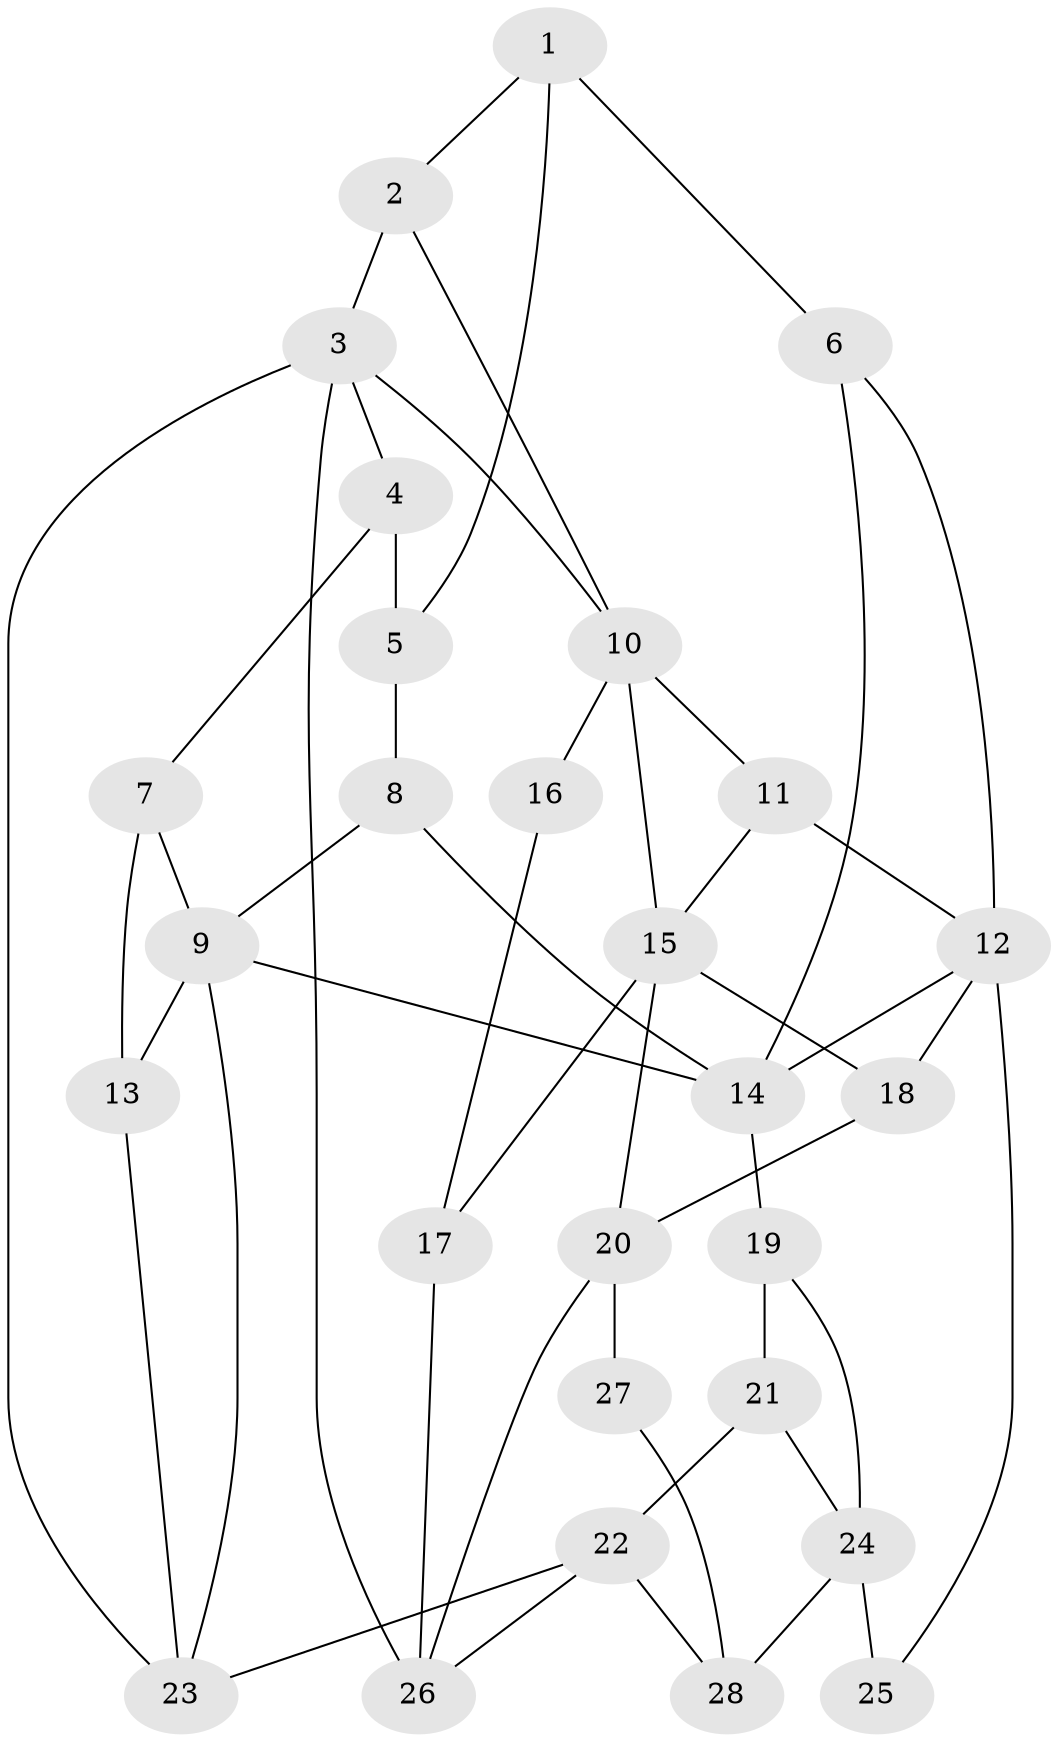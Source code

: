 // original degree distribution, {3: 0.029411764705882353, 4: 0.27941176470588236, 5: 0.4411764705882353, 6: 0.25}
// Generated by graph-tools (version 1.1) at 2025/54/03/04/25 22:54:41]
// undirected, 28 vertices, 49 edges
graph export_dot {
  node [color=gray90,style=filled];
  1;
  2;
  3;
  4;
  5;
  6;
  7;
  8;
  9;
  10;
  11;
  12;
  13;
  14;
  15;
  16;
  17;
  18;
  19;
  20;
  21;
  22;
  23;
  24;
  25;
  26;
  27;
  28;
  1 -- 2 [weight=1.0];
  1 -- 5 [weight=1.0];
  1 -- 6 [weight=2.0];
  2 -- 3 [weight=1.0];
  2 -- 10 [weight=1.0];
  3 -- 4 [weight=2.0];
  3 -- 10 [weight=1.0];
  3 -- 23 [weight=2.0];
  3 -- 26 [weight=2.0];
  4 -- 5 [weight=1.0];
  4 -- 7 [weight=1.0];
  5 -- 8 [weight=1.0];
  6 -- 12 [weight=1.0];
  6 -- 14 [weight=1.0];
  7 -- 9 [weight=1.0];
  7 -- 13 [weight=2.0];
  8 -- 9 [weight=1.0];
  8 -- 14 [weight=1.0];
  9 -- 13 [weight=1.0];
  9 -- 14 [weight=1.0];
  9 -- 23 [weight=1.0];
  10 -- 11 [weight=1.0];
  10 -- 15 [weight=1.0];
  10 -- 16 [weight=2.0];
  11 -- 12 [weight=1.0];
  11 -- 15 [weight=1.0];
  12 -- 14 [weight=1.0];
  12 -- 18 [weight=1.0];
  12 -- 25 [weight=1.0];
  13 -- 23 [weight=1.0];
  14 -- 19 [weight=2.0];
  15 -- 17 [weight=1.0];
  15 -- 18 [weight=1.0];
  15 -- 20 [weight=1.0];
  16 -- 17 [weight=1.0];
  17 -- 26 [weight=2.0];
  18 -- 20 [weight=2.0];
  19 -- 21 [weight=1.0];
  19 -- 24 [weight=1.0];
  20 -- 26 [weight=1.0];
  20 -- 27 [weight=2.0];
  21 -- 22 [weight=1.0];
  21 -- 24 [weight=1.0];
  22 -- 23 [weight=2.0];
  22 -- 26 [weight=1.0];
  22 -- 28 [weight=1.0];
  24 -- 25 [weight=2.0];
  24 -- 28 [weight=2.0];
  27 -- 28 [weight=1.0];
}

